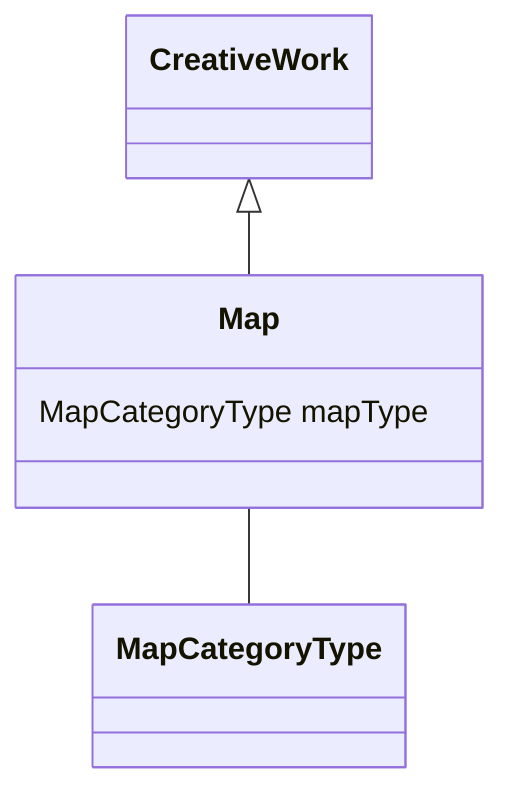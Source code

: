 classDiagram
  Map -- MapCategoryType


CreativeWork <|-- Map
class Map {

  MapCategoryType mapType

}